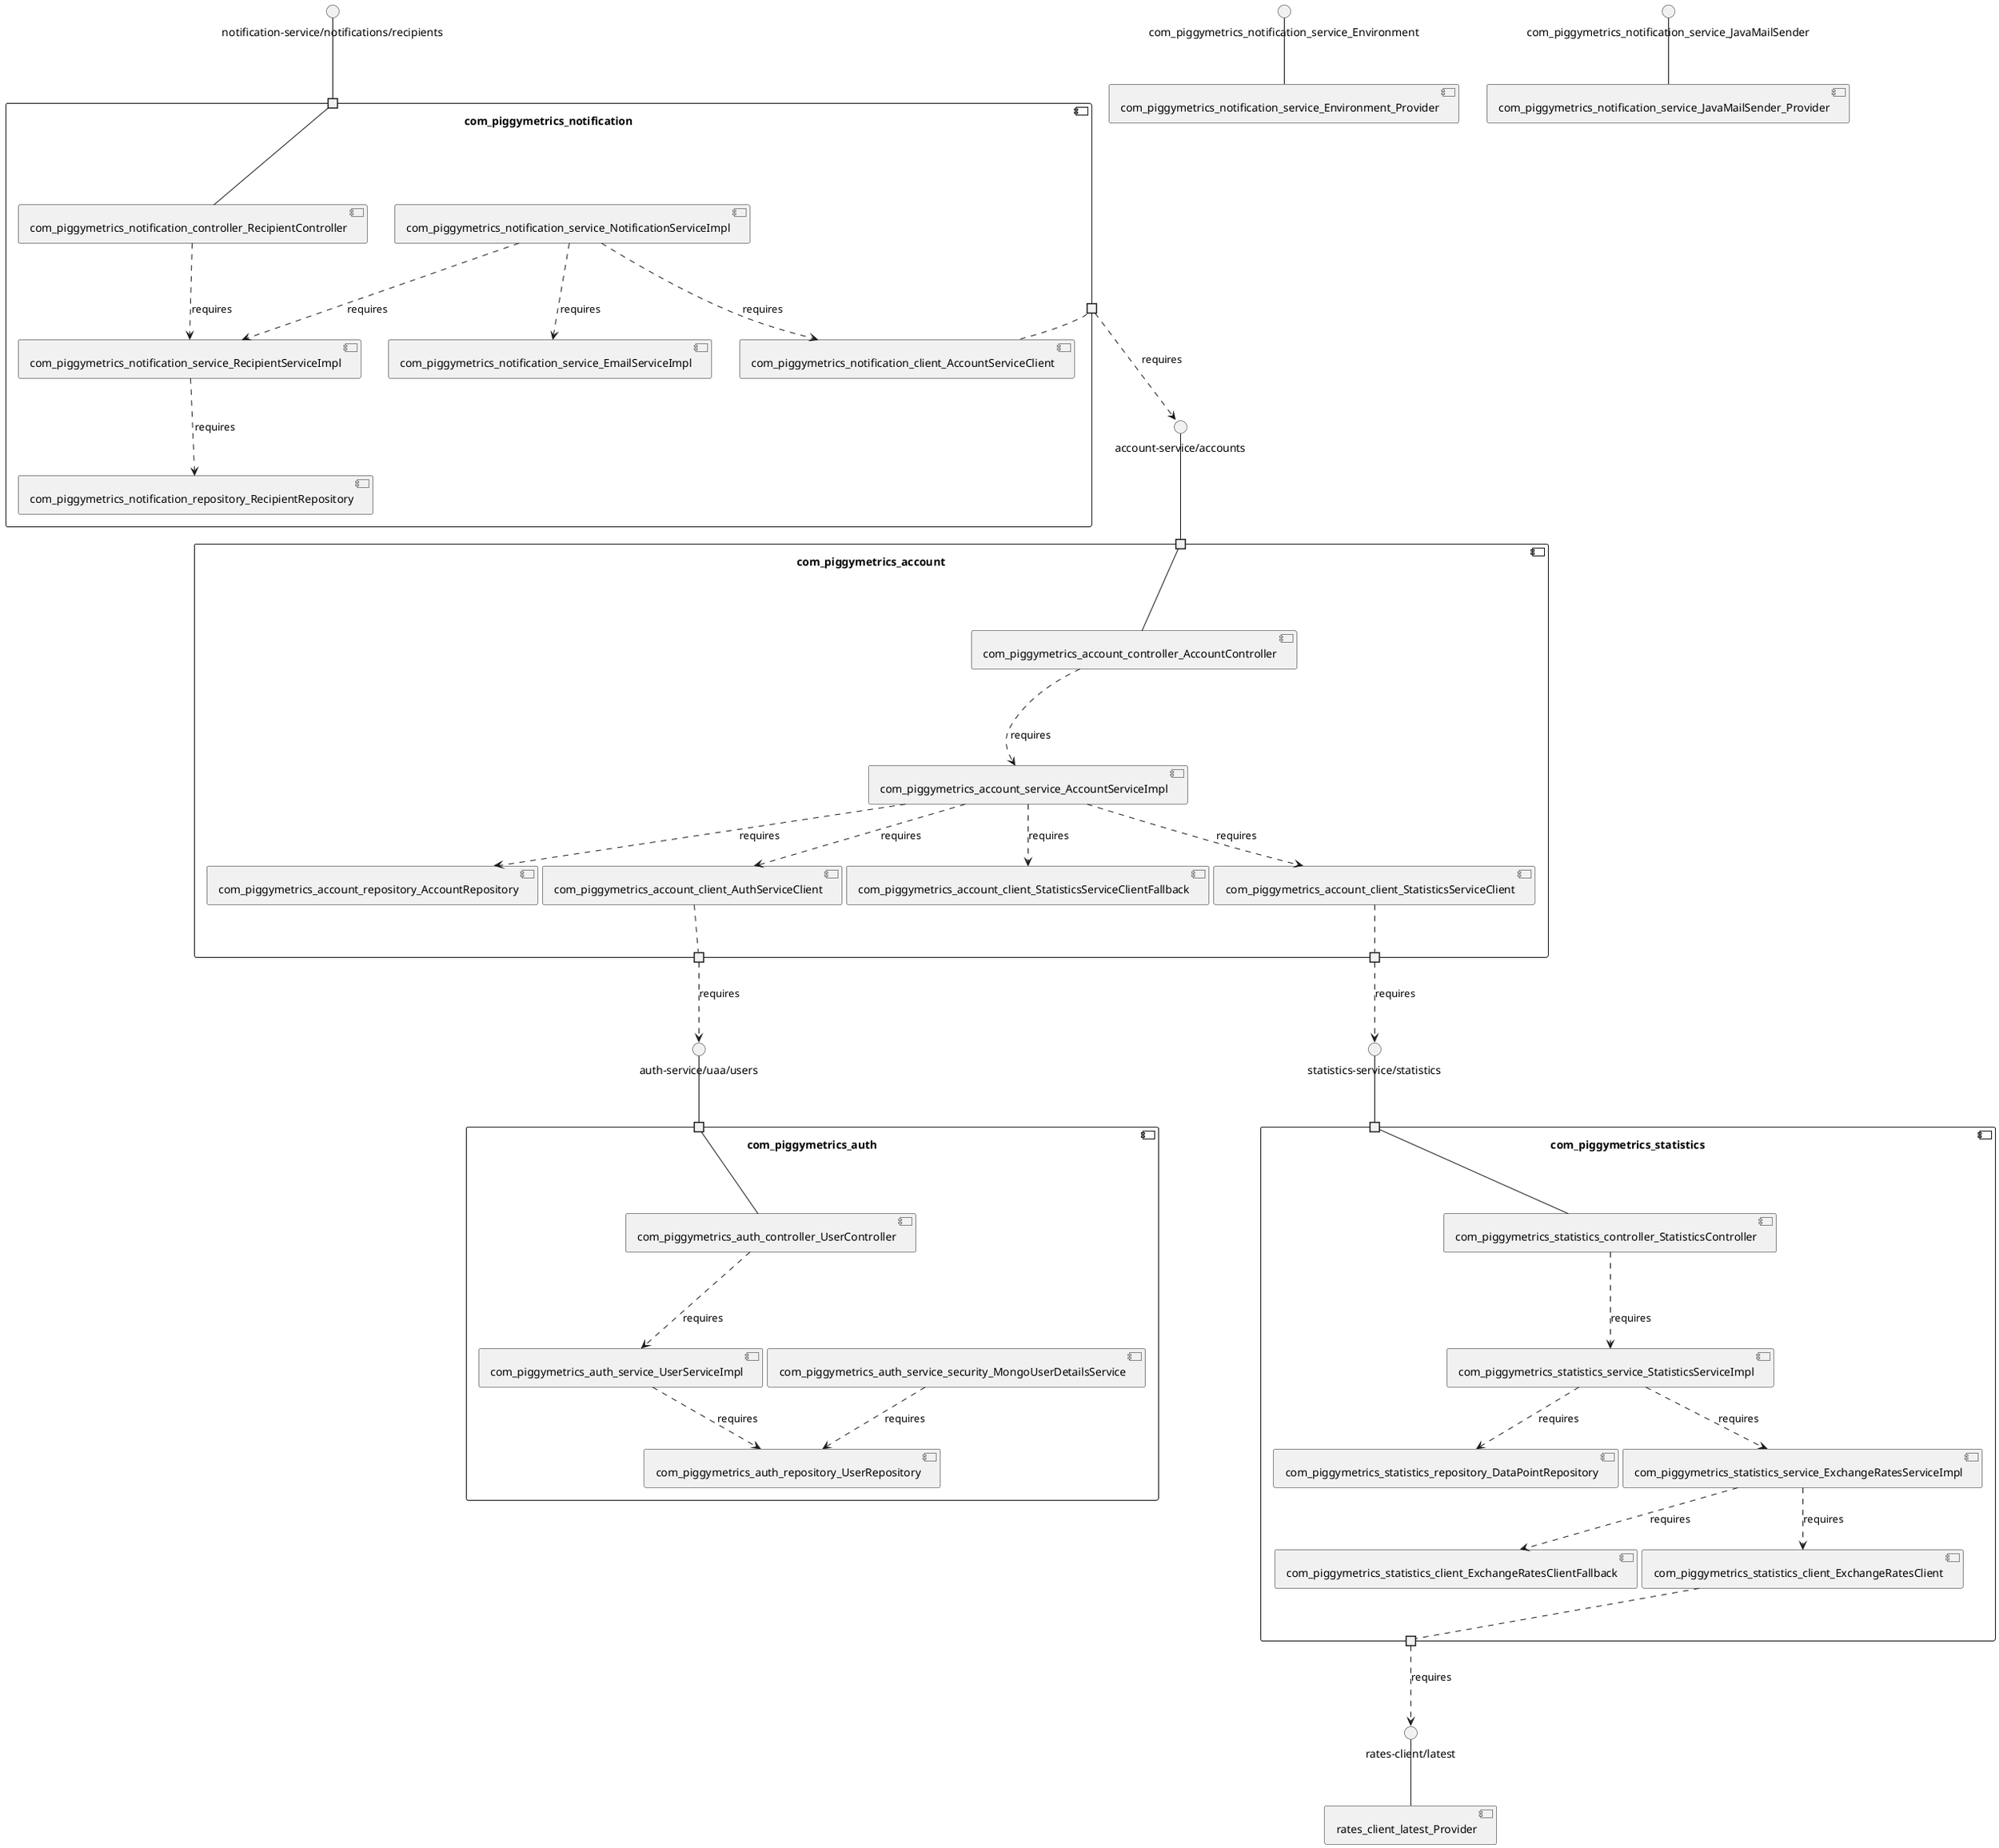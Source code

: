 @startuml
skinparam fixCircleLabelOverlapping true
skinparam componentStyle uml2
component "com_piggymetrics_account\n\n\n\n\n\n" {
[com_piggymetrics_account_client_StatisticsServiceClient]
[com_piggymetrics_account_client_StatisticsServiceClientFallback]
[com_piggymetrics_account_client_AuthServiceClient]
[com_piggymetrics_account_service_AccountServiceImpl]
[com_piggymetrics_account_repository_AccountRepository]
[com_piggymetrics_account_controller_AccountController]
portin " " as com_piggymetrics_account_requires_account_service_accounts
portout " " as com_piggymetrics_account_provides_auth_service_uaa_users
portout " " as com_piggymetrics_account_provides_statistics_service_statistics
[com_piggymetrics_account_service_AccountServiceImpl]..>[com_piggymetrics_account_client_AuthServiceClient] : requires
[com_piggymetrics_account_service_AccountServiceImpl]..>[com_piggymetrics_account_client_StatisticsServiceClient] : requires
[com_piggymetrics_account_service_AccountServiceImpl]..>[com_piggymetrics_account_repository_AccountRepository] : requires
[com_piggymetrics_account_service_AccountServiceImpl]..>[com_piggymetrics_account_client_StatisticsServiceClientFallback] : requires
[com_piggymetrics_account_controller_AccountController]..>[com_piggymetrics_account_service_AccountServiceImpl] : requires
"com_piggymetrics_account_requires_account_service_accounts"--[com_piggymetrics_account_controller_AccountController]
[com_piggymetrics_account_client_StatisticsServiceClient].."com_piggymetrics_account_provides_statistics_service_statistics"
[com_piggymetrics_account_client_AuthServiceClient].."com_piggymetrics_account_provides_auth_service_uaa_users"
}
interface "account-service/accounts" as interface.account_service_accounts
interface.account_service_accounts--"com_piggymetrics_account_requires_account_service_accounts"
interface "auth-service/uaa/users" as interface.auth_service_uaa_users
"com_piggymetrics_account_provides_auth_service_uaa_users"..>interface.auth_service_uaa_users : requires
interface "statistics-service/statistics" as interface.statistics_service_statistics
"com_piggymetrics_account_provides_statistics_service_statistics"..>interface.statistics_service_statistics : requires
component "com_piggymetrics_auth\n\n\n\n\n\n" {
[com_piggymetrics_auth_service_UserServiceImpl]
[com_piggymetrics_auth_controller_UserController]
[com_piggymetrics_auth_repository_UserRepository]
[com_piggymetrics_auth_service_security_MongoUserDetailsService]
portin " " as com_piggymetrics_auth_requires_auth_service_uaa_users
[com_piggymetrics_auth_service_security_MongoUserDetailsService]..>[com_piggymetrics_auth_repository_UserRepository] : requires
[com_piggymetrics_auth_controller_UserController]..>[com_piggymetrics_auth_service_UserServiceImpl] : requires
[com_piggymetrics_auth_service_UserServiceImpl]..>[com_piggymetrics_auth_repository_UserRepository] : requires
"com_piggymetrics_auth_requires_auth_service_uaa_users"--[com_piggymetrics_auth_controller_UserController]
}
interface "auth-service/uaa/users" as interface.auth_service_uaa_users
interface.auth_service_uaa_users--"com_piggymetrics_auth_requires_auth_service_uaa_users"
component "com_piggymetrics_notification\n\n\n\n\n\n" {
[com_piggymetrics_notification_controller_RecipientController]
[com_piggymetrics_notification_repository_RecipientRepository]
[com_piggymetrics_notification_service_EmailServiceImpl]
[com_piggymetrics_notification_service_RecipientServiceImpl]
[com_piggymetrics_notification_client_AccountServiceClient]
[com_piggymetrics_notification_service_NotificationServiceImpl]
portin " " as com_piggymetrics_notification_requires_notification_service_notifications_recipients
portout " " as com_piggymetrics_notification_provides_account_service_accounts
[com_piggymetrics_notification_controller_RecipientController]..>[com_piggymetrics_notification_service_RecipientServiceImpl] : requires
[com_piggymetrics_notification_service_RecipientServiceImpl]..>[com_piggymetrics_notification_repository_RecipientRepository] : requires
[com_piggymetrics_notification_service_NotificationServiceImpl]..>[com_piggymetrics_notification_service_RecipientServiceImpl] : requires
[com_piggymetrics_notification_service_NotificationServiceImpl]..>[com_piggymetrics_notification_client_AccountServiceClient] : requires
[com_piggymetrics_notification_service_NotificationServiceImpl]..>[com_piggymetrics_notification_service_EmailServiceImpl] : requires
"com_piggymetrics_notification_requires_notification_service_notifications_recipients"--[com_piggymetrics_notification_controller_RecipientController]
[com_piggymetrics_notification_client_AccountServiceClient].."com_piggymetrics_notification_provides_account_service_accounts"
}
interface "notification-service/notifications/recipients" as interface.notification_service_notifications_recipients
interface.notification_service_notifications_recipients--"com_piggymetrics_notification_requires_notification_service_notifications_recipients"
interface "account-service/accounts" as interface.account_service_accounts
"com_piggymetrics_notification_provides_account_service_accounts"..>interface.account_service_accounts : requires
component "com_piggymetrics_statistics\n\n\n\n\n\n" {
[com_piggymetrics_statistics_service_StatisticsServiceImpl]
[com_piggymetrics_statistics_client_ExchangeRatesClient]
[com_piggymetrics_statistics_client_ExchangeRatesClientFallback]
[com_piggymetrics_statistics_service_ExchangeRatesServiceImpl]
[com_piggymetrics_statistics_repository_DataPointRepository]
[com_piggymetrics_statistics_controller_StatisticsController]
portin " " as com_piggymetrics_statistics_requires_statistics_service_statistics
portout " " as com_piggymetrics_statistics_provides_rates_client_latest
[com_piggymetrics_statistics_service_ExchangeRatesServiceImpl]..>[com_piggymetrics_statistics_client_ExchangeRatesClientFallback] : requires
[com_piggymetrics_statistics_service_StatisticsServiceImpl]..>[com_piggymetrics_statistics_service_ExchangeRatesServiceImpl] : requires
[com_piggymetrics_statistics_service_StatisticsServiceImpl]..>[com_piggymetrics_statistics_repository_DataPointRepository] : requires
[com_piggymetrics_statistics_service_ExchangeRatesServiceImpl]..>[com_piggymetrics_statistics_client_ExchangeRatesClient] : requires
[com_piggymetrics_statistics_controller_StatisticsController]..>[com_piggymetrics_statistics_service_StatisticsServiceImpl] : requires
"com_piggymetrics_statistics_requires_statistics_service_statistics"--[com_piggymetrics_statistics_controller_StatisticsController]
[com_piggymetrics_statistics_client_ExchangeRatesClient].."com_piggymetrics_statistics_provides_rates_client_latest"
}
interface "statistics-service/statistics" as interface.statistics_service_statistics
interface.statistics_service_statistics--"com_piggymetrics_statistics_requires_statistics_service_statistics"
interface "rates-client/latest" as interface.rates_client_latest
"com_piggymetrics_statistics_provides_rates_client_latest"..>interface.rates_client_latest : requires
interface "com_piggymetrics_notification_service_Environment" as interface.com_piggymetrics_notification_service_Environment
interface.com_piggymetrics_notification_service_Environment--[com_piggymetrics_notification_service_Environment_Provider]
interface "com_piggymetrics_notification_service_JavaMailSender" as interface.com_piggymetrics_notification_service_JavaMailSender
interface.com_piggymetrics_notification_service_JavaMailSender--[com_piggymetrics_notification_service_JavaMailSender_Provider]
interface "rates-client/latest" as interface.rates_client_latest
interface.rates_client_latest--[rates_client_latest_Provider]

@enduml
